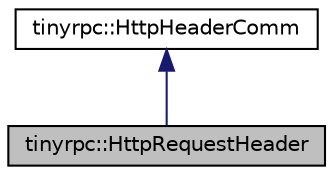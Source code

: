 digraph "tinyrpc::HttpRequestHeader"
{
 // LATEX_PDF_SIZE
  edge [fontname="Helvetica",fontsize="10",labelfontname="Helvetica",labelfontsize="10"];
  node [fontname="Helvetica",fontsize="10",shape=record];
  Node1 [label="tinyrpc::HttpRequestHeader",height=0.2,width=0.4,color="black", fillcolor="grey75", style="filled", fontcolor="black",tooltip=" "];
  Node2 -> Node1 [dir="back",color="midnightblue",fontsize="10",style="solid",fontname="Helvetica"];
  Node2 [label="tinyrpc::HttpHeaderComm",height=0.2,width=0.4,color="black", fillcolor="white", style="filled",URL="$classtinyrpc_1_1HttpHeaderComm.html",tooltip=" "];
}
